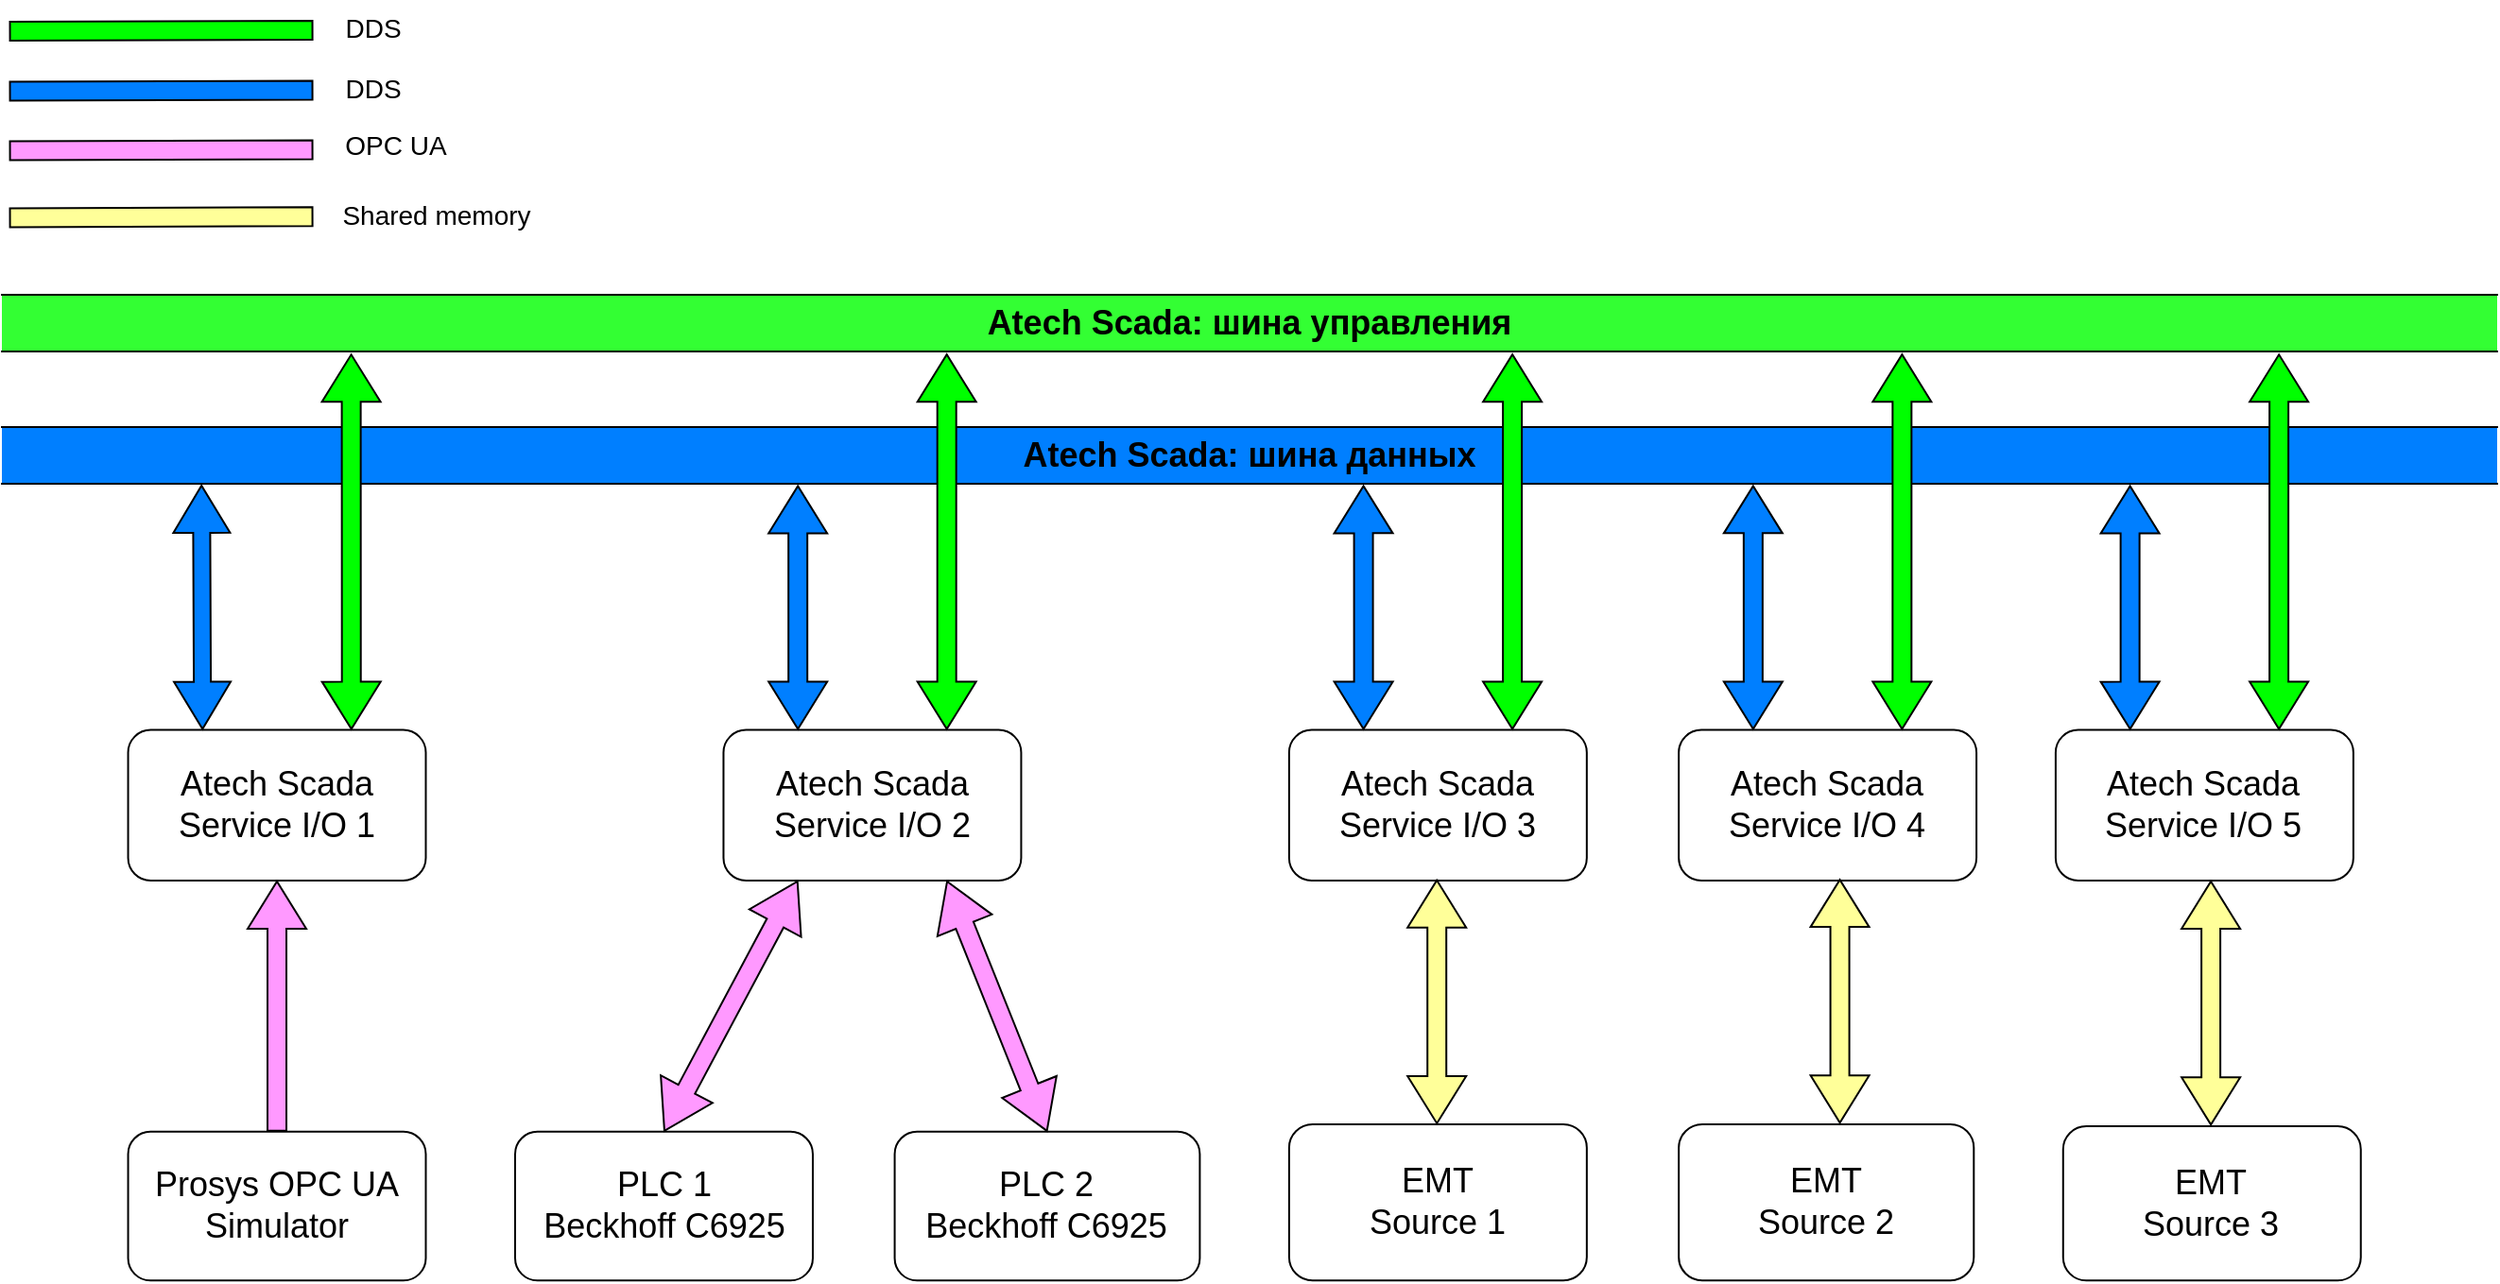 <mxfile version="20.6.2" type="device" pages="2"><diagram id="GIO4eHxti_OrlCCV1x_l" name="Страница 1"><mxGraphModel dx="2561" dy="812" grid="1" gridSize="3.937" guides="1" tooltips="1" connect="1" arrows="1" fold="1" page="1" pageScale="1" pageWidth="1169" pageHeight="827" math="0" shadow="0"><root><mxCell id="0"/><mxCell id="1" parent="0"/><mxCell id="gLrJ3wOfUvz4uq56VO5c-2" value="&lt;span style=&quot;font-size: 18px;&quot;&gt;&lt;b&gt;Atech Scada: шина данных&lt;/b&gt;&lt;/span&gt;" style="shape=partialRectangle;whiteSpace=wrap;html=1;left=0;right=0;fillColor=#007FFF;" parent="1" vertex="1"><mxGeometry x="-240" y="320" width="1320" height="30" as="geometry"/></mxCell><mxCell id="gLrJ3wOfUvz4uq56VO5c-3" value="&lt;font style=&quot;font-size: 18px;&quot;&gt;&lt;b&gt;Atech Scada: шина управления&lt;/b&gt;&lt;/font&gt;" style="shape=partialRectangle;whiteSpace=wrap;html=1;left=0;right=0;fillColor=#33FF33;" parent="1" vertex="1"><mxGeometry x="-240" y="250" width="1320" height="30" as="geometry"/></mxCell><mxCell id="gLrJ3wOfUvz4uq56VO5c-4" value="Prosys OPC UA Simulator" style="rounded=1;whiteSpace=wrap;html=1;fontSize=18;fillColor=#FFFFFF;" parent="1" vertex="1"><mxGeometry x="-173.23" y="692.91" width="157.48" height="78.74" as="geometry"/></mxCell><mxCell id="gLrJ3wOfUvz4uq56VO5c-6" value="PLC 1&lt;br&gt;Beckhoff C6925" style="rounded=1;whiteSpace=wrap;html=1;fontSize=18;fillColor=#FFFFFF;" parent="1" vertex="1"><mxGeometry x="31.5" y="692.91" width="157.48" height="78.74" as="geometry"/></mxCell><mxCell id="gLrJ3wOfUvz4uq56VO5c-7" value="PLC 2&lt;br&gt;Beckhoff C6925" style="rounded=1;whiteSpace=wrap;html=1;fontSize=18;fillColor=#FFFFFF;" parent="1" vertex="1"><mxGeometry x="232.29" y="692.91" width="161.41" height="78.74" as="geometry"/></mxCell><mxCell id="gLrJ3wOfUvz4uq56VO5c-8" value="EMT &lt;br&gt;Source 1" style="rounded=1;whiteSpace=wrap;html=1;fontSize=18;fillColor=#FFFFFF;" parent="1" vertex="1"><mxGeometry x="440.94" y="688.98" width="157.48" height="82.67" as="geometry"/></mxCell><mxCell id="gLrJ3wOfUvz4uq56VO5c-12" value="Atech Scada&lt;br&gt;Service I/O 1" style="rounded=1;whiteSpace=wrap;html=1;fontSize=18;fillColor=#FFFFFF;" parent="1" vertex="1"><mxGeometry x="-173.23" y="480.31" width="157.48" height="79.69" as="geometry"/></mxCell><mxCell id="gLrJ3wOfUvz4uq56VO5c-13" value="Atech Scada&lt;br&gt;Service I/O 2" style="rounded=1;whiteSpace=wrap;html=1;fontSize=18;fillColor=#FFFFFF;" parent="1" vertex="1"><mxGeometry x="141.73" y="480.31" width="157.48" height="79.69" as="geometry"/></mxCell><mxCell id="gLrJ3wOfUvz4uq56VO5c-37" value="EMT &lt;br&gt;Source 2" style="rounded=1;whiteSpace=wrap;html=1;fontSize=18;fillColor=#FFFFFF;" parent="1" vertex="1"><mxGeometry x="647.07" y="688.98" width="156.08" height="82.67" as="geometry"/></mxCell><mxCell id="gLrJ3wOfUvz4uq56VO5c-38" value="EMT &lt;br&gt;Source 3" style="rounded=1;whiteSpace=wrap;html=1;fontSize=18;fillColor=#FFFFFF;" parent="1" vertex="1"><mxGeometry x="850.39" y="690" width="157.48" height="81.65" as="geometry"/></mxCell><mxCell id="gLrJ3wOfUvz4uq56VO5c-41" value="" style="shape=flexArrow;endArrow=classic;startArrow=classic;html=1;rounded=0;fontSize=6;startSize=8;endSize=8;exitX=0.25;exitY=0;exitDx=0;exitDy=0;fillColor=#007FFF;entryX=0.08;entryY=1.016;entryDx=0;entryDy=0;entryPerimeter=0;strokeWidth=1;width=9;" parent="1" source="gLrJ3wOfUvz4uq56VO5c-12" target="gLrJ3wOfUvz4uq56VO5c-2" edge="1"><mxGeometry width="100" height="100" relative="1" as="geometry"><mxPoint x="-27.56" y="682.68" as="sourcePoint"/><mxPoint x="-134" y="382" as="targetPoint"/></mxGeometry></mxCell><mxCell id="gLrJ3wOfUvz4uq56VO5c-42" value="" style="shape=flexArrow;endArrow=classic;startArrow=classic;html=1;rounded=0;fontSize=8;startSize=8;endSize=8;exitX=0.25;exitY=0;exitDx=0;exitDy=0;fillColor=#007FFF;entryX=0.319;entryY=1.023;entryDx=0;entryDy=0;entryPerimeter=0;" parent="1" source="gLrJ3wOfUvz4uq56VO5c-13" target="gLrJ3wOfUvz4uq56VO5c-2" edge="1"><mxGeometry width="100" height="100" relative="1" as="geometry"><mxPoint x="193.457" y="478.827" as="sourcePoint"/><mxPoint x="192.917" y="348.997" as="targetPoint"/></mxGeometry></mxCell><mxCell id="gLrJ3wOfUvz4uq56VO5c-46" value="" style="shape=flexArrow;endArrow=classic;startArrow=classic;html=1;rounded=0;fontSize=8;startSize=8;endSize=8;exitX=0.75;exitY=0;exitDx=0;exitDy=0;fillColor=#00ff00;entryX=0.14;entryY=1.038;entryDx=0;entryDy=0;entryPerimeter=0;" parent="1" source="gLrJ3wOfUvz4uq56VO5c-12" target="gLrJ3wOfUvz4uq56VO5c-3" edge="1"><mxGeometry width="100" height="100" relative="1" as="geometry"><mxPoint x="-58.513" y="480.307" as="sourcePoint"/><mxPoint x="-59.053" y="350.477" as="targetPoint"/></mxGeometry></mxCell><mxCell id="gLrJ3wOfUvz4uq56VO5c-54" value="" style="shape=flexArrow;endArrow=classic;startArrow=classic;html=1;rounded=0;fontSize=8;startSize=8;endSize=8;exitX=0.75;exitY=0;exitDx=0;exitDy=0;fillColor=#00ff00;entryX=0.14;entryY=1.038;entryDx=0;entryDy=0;entryPerimeter=0;" parent="1" source="gLrJ3wOfUvz4uq56VO5c-13" edge="1"><mxGeometry width="100" height="100" relative="1" as="geometry"><mxPoint x="259.927" y="480.307" as="sourcePoint"/><mxPoint x="259.847" y="281.137" as="targetPoint"/></mxGeometry></mxCell><mxCell id="gLrJ3wOfUvz4uq56VO5c-55" value="Atech Scada&lt;br&gt;Service I/O 3" style="rounded=1;whiteSpace=wrap;html=1;fontSize=18;fillColor=#FFFFFF;" parent="1" vertex="1"><mxGeometry x="440.937" y="480.307" width="157.48" height="79.69" as="geometry"/></mxCell><mxCell id="gLrJ3wOfUvz4uq56VO5c-56" value="" style="shape=flexArrow;endArrow=classic;startArrow=classic;html=1;rounded=0;fontSize=8;startSize=8;endSize=8;exitX=0.25;exitY=0;exitDx=0;exitDy=0;fillColor=#007FFF;entryX=0.319;entryY=1.023;entryDx=0;entryDy=0;entryPerimeter=0;" parent="1" source="gLrJ3wOfUvz4uq56VO5c-55" edge="1"><mxGeometry width="100" height="100" relative="1" as="geometry"><mxPoint x="492.664" y="478.824" as="sourcePoint"/><mxPoint x="480.287" y="350.687" as="targetPoint"/></mxGeometry></mxCell><mxCell id="gLrJ3wOfUvz4uq56VO5c-57" value="" style="shape=flexArrow;endArrow=classic;startArrow=classic;html=1;rounded=0;fontSize=8;startSize=8;endSize=8;exitX=0.75;exitY=0;exitDx=0;exitDy=0;fillColor=#00ff00;entryX=0.14;entryY=1.038;entryDx=0;entryDy=0;entryPerimeter=0;" parent="1" source="gLrJ3wOfUvz4uq56VO5c-55" edge="1"><mxGeometry width="100" height="100" relative="1" as="geometry"><mxPoint x="559.134" y="480.304" as="sourcePoint"/><mxPoint x="559.054" y="281.134" as="targetPoint"/></mxGeometry></mxCell><mxCell id="gLrJ3wOfUvz4uq56VO5c-58" value="Atech Scada&lt;br&gt;Service I/O 4" style="rounded=1;whiteSpace=wrap;html=1;fontSize=18;fillColor=#FFFFFF;" parent="1" vertex="1"><mxGeometry x="647.064" y="480.304" width="157.48" height="79.69" as="geometry"/></mxCell><mxCell id="gLrJ3wOfUvz4uq56VO5c-59" value="" style="shape=flexArrow;endArrow=classic;startArrow=classic;html=1;rounded=0;fontSize=8;startSize=8;endSize=8;exitX=0.25;exitY=0;exitDx=0;exitDy=0;fillColor=#007FFF;entryX=0.319;entryY=1.023;entryDx=0;entryDy=0;entryPerimeter=0;" parent="1" source="gLrJ3wOfUvz4uq56VO5c-58" edge="1"><mxGeometry width="100" height="100" relative="1" as="geometry"><mxPoint x="698.791" y="478.821" as="sourcePoint"/><mxPoint x="686.414" y="350.684" as="targetPoint"/></mxGeometry></mxCell><mxCell id="gLrJ3wOfUvz4uq56VO5c-60" value="" style="shape=flexArrow;endArrow=classic;startArrow=classic;html=1;rounded=0;fontSize=8;startSize=8;endSize=8;exitX=0.75;exitY=0;exitDx=0;exitDy=0;fillColor=#00ff00;entryX=0.14;entryY=1.038;entryDx=0;entryDy=0;entryPerimeter=0;" parent="1" source="gLrJ3wOfUvz4uq56VO5c-58" edge="1"><mxGeometry width="100" height="100" relative="1" as="geometry"><mxPoint x="765.261" y="480.301" as="sourcePoint"/><mxPoint x="765.181" y="281.131" as="targetPoint"/></mxGeometry></mxCell><mxCell id="gLrJ3wOfUvz4uq56VO5c-61" value="Atech Scada&lt;br&gt;Service I/O 5" style="rounded=1;whiteSpace=wrap;html=1;fontSize=18;fillColor=#FFFFFF;" parent="1" vertex="1"><mxGeometry x="846.451" y="480.311" width="157.48" height="79.69" as="geometry"/></mxCell><mxCell id="gLrJ3wOfUvz4uq56VO5c-62" value="" style="shape=flexArrow;endArrow=classic;startArrow=classic;html=1;rounded=0;fontSize=8;startSize=8;endSize=8;exitX=0.25;exitY=0;exitDx=0;exitDy=0;fillColor=#007FFF;entryX=0.319;entryY=1.023;entryDx=0;entryDy=0;entryPerimeter=0;" parent="1" source="gLrJ3wOfUvz4uq56VO5c-61" edge="1"><mxGeometry width="100" height="100" relative="1" as="geometry"><mxPoint x="898.178" y="478.828" as="sourcePoint"/><mxPoint x="885.801" y="350.691" as="targetPoint"/></mxGeometry></mxCell><mxCell id="gLrJ3wOfUvz4uq56VO5c-63" value="" style="shape=flexArrow;endArrow=classic;startArrow=classic;html=1;rounded=0;fontSize=8;startSize=8;endSize=8;exitX=0.75;exitY=0;exitDx=0;exitDy=0;fillColor=#00ff00;entryX=0.14;entryY=1.038;entryDx=0;entryDy=0;entryPerimeter=0;" parent="1" source="gLrJ3wOfUvz4uq56VO5c-61" edge="1"><mxGeometry width="100" height="100" relative="1" as="geometry"><mxPoint x="964.648" y="480.308" as="sourcePoint"/><mxPoint x="964.568" y="281.138" as="targetPoint"/></mxGeometry></mxCell><mxCell id="gLrJ3wOfUvz4uq56VO5c-64" value="" style="shape=flexArrow;endArrow=classic;startArrow=classic;html=1;rounded=0;fontSize=8;startSize=8;endSize=8;exitX=0.25;exitY=0;exitDx=0;exitDy=0;fillColor=#FFFF99;entryX=0.319;entryY=1.023;entryDx=0;entryDy=0;entryPerimeter=0;" parent="1" edge="1"><mxGeometry width="100" height="100" relative="1" as="geometry"><mxPoint x="519.114" y="688.974" as="sourcePoint"/><mxPoint x="519.094" y="559.354" as="targetPoint"/></mxGeometry></mxCell><mxCell id="gLrJ3wOfUvz4uq56VO5c-65" value="" style="shape=flexArrow;endArrow=classic;startArrow=classic;html=1;rounded=0;fontSize=8;startSize=8;endSize=8;exitX=0.25;exitY=0;exitDx=0;exitDy=0;fillColor=#FFFF99;entryX=0.319;entryY=1.023;entryDx=0;entryDy=0;entryPerimeter=0;" parent="1" edge="1"><mxGeometry width="100" height="100" relative="1" as="geometry"><mxPoint x="732.301" y="688.671" as="sourcePoint"/><mxPoint x="732.281" y="559.051" as="targetPoint"/></mxGeometry></mxCell><mxCell id="gLrJ3wOfUvz4uq56VO5c-66" value="" style="shape=flexArrow;endArrow=classic;startArrow=classic;html=1;rounded=0;fontSize=8;startSize=8;endSize=8;exitX=0.25;exitY=0;exitDx=0;exitDy=0;fillColor=#FFFF99;entryX=0.319;entryY=1.023;entryDx=0;entryDy=0;entryPerimeter=0;" parent="1" edge="1"><mxGeometry width="100" height="100" relative="1" as="geometry"><mxPoint x="928.568" y="689.618" as="sourcePoint"/><mxPoint x="928.548" y="559.998" as="targetPoint"/></mxGeometry></mxCell><mxCell id="gLrJ3wOfUvz4uq56VO5c-67" value="" style="shape=flexArrow;endArrow=classic;startArrow=classic;html=1;rounded=0;fontSize=8;startSize=8;endSize=8;exitX=0.5;exitY=0;exitDx=0;exitDy=0;fillColor=#FF99FF;entryX=0.25;entryY=1;entryDx=0;entryDy=0;" parent="1" source="gLrJ3wOfUvz4uq56VO5c-6" target="gLrJ3wOfUvz4uq56VO5c-13" edge="1"><mxGeometry width="100" height="100" relative="1" as="geometry"><mxPoint x="110.001" y="692.911" as="sourcePoint"/><mxPoint x="109.981" y="563.291" as="targetPoint"/></mxGeometry></mxCell><mxCell id="gLrJ3wOfUvz4uq56VO5c-68" value="" style="shape=flexArrow;endArrow=classic;startArrow=classic;html=1;rounded=0;fontSize=8;startSize=8;endSize=8;exitX=0.5;exitY=0;exitDx=0;exitDy=0;fillColor=#FF99FF;entryX=0.75;entryY=1;entryDx=0;entryDy=0;" parent="1" source="gLrJ3wOfUvz4uq56VO5c-7" target="gLrJ3wOfUvz4uq56VO5c-13" edge="1"><mxGeometry width="100" height="100" relative="1" as="geometry"><mxPoint x="216.537" y="703.777" as="sourcePoint"/><mxPoint x="287.397" y="570.867" as="targetPoint"/></mxGeometry></mxCell><mxCell id="gLrJ3wOfUvz4uq56VO5c-69" value="" style="shape=flexArrow;endArrow=block;startArrow=none;html=1;rounded=0;fontSize=8;startSize=8;endSize=8;exitX=0.5;exitY=0;exitDx=0;exitDy=0;fillColor=#FF99FF;entryX=0.5;entryY=1;entryDx=0;entryDy=0;endFill=0;startFill=0;" parent="1" source="gLrJ3wOfUvz4uq56VO5c-4" target="gLrJ3wOfUvz4uq56VO5c-12" edge="1"><mxGeometry width="100" height="100" relative="1" as="geometry"><mxPoint x="-145.673" y="696.847" as="sourcePoint"/><mxPoint x="-74.813" y="563.937" as="targetPoint"/></mxGeometry></mxCell><mxCell id="gLrJ3wOfUvz4uq56VO5c-70" value="" style="endArrow=none;html=1;rounded=0;labelBackgroundColor=default;strokeColor=default;strokeWidth=1;fontFamily=Helvetica;fontSize=6;fontColor=default;startSize=8;endSize=8;fillColor=#00FF00;shape=flexArrow;curved=1;" parent="1" edge="1"><mxGeometry width="50" height="50" relative="1" as="geometry"><mxPoint x="-236.22" y="110.54" as="sourcePoint"/><mxPoint x="-75.22" y="110" as="targetPoint"/></mxGeometry></mxCell><mxCell id="gLrJ3wOfUvz4uq56VO5c-71" value="" style="endArrow=none;html=1;rounded=0;labelBackgroundColor=default;strokeColor=default;strokeWidth=1;fontFamily=Helvetica;fontSize=6;fontColor=default;startSize=8;endSize=8;fillColor=#007FFF;shape=flexArrow;curved=1;" parent="1" edge="1"><mxGeometry width="50" height="50" relative="1" as="geometry"><mxPoint x="-236.223" y="142.267" as="sourcePoint"/><mxPoint x="-75.223" y="141.727" as="targetPoint"/></mxGeometry></mxCell><mxCell id="gLrJ3wOfUvz4uq56VO5c-72" value="" style="endArrow=none;html=1;rounded=0;labelBackgroundColor=default;strokeColor=default;strokeWidth=1;fontFamily=Helvetica;fontSize=6;fontColor=default;startSize=8;endSize=8;fillColor=#FF99FF;shape=flexArrow;curved=1;" parent="1" edge="1"><mxGeometry width="50" height="50" relative="1" as="geometry"><mxPoint x="-236.216" y="173.764" as="sourcePoint"/><mxPoint x="-75.216" y="173.224" as="targetPoint"/></mxGeometry></mxCell><mxCell id="gLrJ3wOfUvz4uq56VO5c-73" value="" style="endArrow=none;html=1;rounded=0;labelBackgroundColor=default;strokeColor=default;strokeWidth=1;fontFamily=Helvetica;fontSize=6;fontColor=default;startSize=8;endSize=8;fillColor=#FFFF99;shape=flexArrow;curved=1;" parent="1" edge="1"><mxGeometry width="50" height="50" relative="1" as="geometry"><mxPoint x="-236.219" y="209.201" as="sourcePoint"/><mxPoint x="-75.219" y="208.661" as="targetPoint"/></mxGeometry></mxCell><mxCell id="gLrJ3wOfUvz4uq56VO5c-74" value="&lt;font style=&quot;font-size: 14px;&quot;&gt;DDS&amp;nbsp;&lt;/font&gt;" style="text;html=1;strokeColor=none;fillColor=none;align=center;verticalAlign=middle;whiteSpace=wrap;rounded=0;fontFamily=Helvetica;fontSize=6;fontColor=default;" parent="1" vertex="1"><mxGeometry x="-66.93" y="94.49" width="51.18" height="30" as="geometry"/></mxCell><mxCell id="gLrJ3wOfUvz4uq56VO5c-75" value="&lt;font style=&quot;font-size: 14px;&quot;&gt;DDS&amp;nbsp;&lt;/font&gt;" style="text;html=1;strokeColor=none;fillColor=none;align=center;verticalAlign=middle;whiteSpace=wrap;rounded=0;fontFamily=Helvetica;fontSize=6;fontColor=default;" parent="1" vertex="1"><mxGeometry x="-66.93" y="125.99" width="51.19" height="30" as="geometry"/></mxCell><mxCell id="gLrJ3wOfUvz4uq56VO5c-76" value="&lt;font style=&quot;font-size: 14px;&quot;&gt;OPC UA&lt;/font&gt;" style="text;html=1;strokeColor=none;fillColor=none;align=center;verticalAlign=middle;whiteSpace=wrap;rounded=0;fontFamily=Helvetica;fontSize=6;fontColor=default;" parent="1" vertex="1"><mxGeometry x="-66.936" y="155.984" width="70.87" height="30" as="geometry"/></mxCell><mxCell id="gLrJ3wOfUvz4uq56VO5c-78" value="&lt;span style=&quot;font-size: 14px;&quot;&gt;Shared memory&lt;/span&gt;" style="text;html=1;strokeColor=none;fillColor=none;align=center;verticalAlign=middle;whiteSpace=wrap;rounded=0;fontFamily=Helvetica;fontSize=6;fontColor=default;" parent="1" vertex="1"><mxGeometry x="-66.94" y="192.91" width="114.18" height="30" as="geometry"/></mxCell></root></mxGraphModel></diagram><diagram id="7vE0bQIJ-I6CIij02DRh" name="Страница 2"><mxGraphModel dx="1726" dy="325" grid="1" gridSize="10" guides="1" tooltips="1" connect="1" arrows="1" fold="1" page="1" pageScale="1" pageWidth="1169" pageHeight="827" math="0" shadow="0"><root><mxCell id="0"/><mxCell id="1" parent="0"/><mxCell id="AaAnsSUXCYOBgaNR5zO2-1" value="&lt;span style=&quot;font-size: 18px;&quot;&gt;&lt;b&gt;Atech Scada: шина данных&lt;/b&gt;&lt;/span&gt;" style="shape=partialRectangle;whiteSpace=wrap;html=1;left=0;right=0;fillColor=#007FFF;" parent="1" vertex="1"><mxGeometry x="-240" y="320" width="680" height="30" as="geometry"/></mxCell><mxCell id="AaAnsSUXCYOBgaNR5zO2-3" value="Симулятор ЭМТ" style="rounded=1;whiteSpace=wrap;html=1;fontSize=18;fillColor=#FFFFFF;" parent="1" vertex="1"><mxGeometry x="-173.22" y="580" width="157.48" height="78.74" as="geometry"/></mxCell><mxCell id="AaAnsSUXCYOBgaNR5zO2-7" value="Шлюз" style="rounded=1;whiteSpace=wrap;html=1;fontSize=18;fillColor=#FFFFFF;" parent="1" vertex="1"><mxGeometry x="-173.23" y="440" width="157.48" height="79.69" as="geometry"/></mxCell><mxCell id="AaAnsSUXCYOBgaNR5zO2-11" value="" style="shape=flexArrow;endArrow=classic;startArrow=classic;html=1;rounded=0;fontSize=6;startSize=8;endSize=8;exitX=0.25;exitY=0;exitDx=0;exitDy=0;fillColor=#007FFF;entryX=0.156;entryY=1;entryDx=0;entryDy=0;entryPerimeter=0;strokeWidth=1;width=9;" parent="1" source="AaAnsSUXCYOBgaNR5zO2-7" target="AaAnsSUXCYOBgaNR5zO2-1" edge="1"><mxGeometry width="100" height="100" relative="1" as="geometry"><mxPoint x="-27.56" y="682.68" as="sourcePoint"/><mxPoint x="-134" y="382" as="targetPoint"/></mxGeometry></mxCell><mxCell id="AaAnsSUXCYOBgaNR5zO2-12" value="" style="shape=flexArrow;endArrow=classic;startArrow=classic;html=1;rounded=0;fontSize=8;startSize=8;endSize=8;fillColor=#007FFF;" parent="1" edge="1"><mxGeometry width="100" height="100" relative="1" as="geometry"><mxPoint x="240" y="350" as="sourcePoint"/><mxPoint x="240" y="440" as="targetPoint"/></mxGeometry></mxCell><mxCell id="AaAnsSUXCYOBgaNR5zO2-13" value="" style="shape=flexArrow;endArrow=classic;startArrow=classic;html=1;rounded=0;fontSize=8;startSize=8;endSize=8;exitX=0.734;exitY=-0.008;exitDx=0;exitDy=0;fillColor=#00ff00;entryX=0.267;entryY=1.031;entryDx=0;entryDy=0;exitPerimeter=0;entryPerimeter=0;" parent="1" source="AaAnsSUXCYOBgaNR5zO2-7" target="AaAnsSUXCYOBgaNR5zO2-2" edge="1"><mxGeometry width="100" height="100" relative="1" as="geometry"><mxPoint x="-58.513" y="480.307" as="sourcePoint"/><mxPoint x="-59.053" y="350.477" as="targetPoint"/></mxGeometry></mxCell><mxCell id="AaAnsSUXCYOBgaNR5zO2-14" value="" style="shape=flexArrow;endArrow=classic;startArrow=classic;html=1;rounded=0;fontSize=8;startSize=8;endSize=8;fillColor=#00ff00;" parent="1" edge="1" source="L-xqV987c0vxTmI7WtOY-2"><mxGeometry width="100" height="100" relative="1" as="geometry"><mxPoint x="309.8" y="280.48" as="sourcePoint"/><mxPoint x="310" y="440" as="targetPoint"/></mxGeometry></mxCell><mxCell id="AaAnsSUXCYOBgaNR5zO2-29" value="" style="shape=flexArrow;endArrow=block;startArrow=none;html=1;rounded=0;fontSize=8;startSize=8;endSize=8;exitX=0.5;exitY=0;exitDx=0;exitDy=0;fillColor=#FFFF99;entryX=0.5;entryY=1;entryDx=0;entryDy=0;endFill=0;startFill=0;" parent="1" source="AaAnsSUXCYOBgaNR5zO2-3" target="AaAnsSUXCYOBgaNR5zO2-7" edge="1"><mxGeometry width="100" height="100" relative="1" as="geometry"><mxPoint x="-145.673" y="696.847" as="sourcePoint"/><mxPoint x="-74.813" y="563.937" as="targetPoint"/></mxGeometry></mxCell><mxCell id="AaAnsSUXCYOBgaNR5zO2-30" value="" style="endArrow=none;html=1;rounded=0;labelBackgroundColor=default;strokeColor=default;strokeWidth=1;fontFamily=Helvetica;fontSize=6;fontColor=default;startSize=8;endSize=8;fillColor=#00FF00;shape=flexArrow;curved=1;" parent="1" edge="1"><mxGeometry width="50" height="50" relative="1" as="geometry"><mxPoint x="-240.0" y="96.05" as="sourcePoint"/><mxPoint x="-79.0" y="95.51" as="targetPoint"/></mxGeometry></mxCell><mxCell id="AaAnsSUXCYOBgaNR5zO2-31" value="" style="endArrow=none;html=1;rounded=0;labelBackgroundColor=default;strokeColor=default;strokeWidth=1;fontFamily=Helvetica;fontSize=6;fontColor=default;startSize=8;endSize=8;fillColor=#007FFF;shape=flexArrow;curved=1;" parent="1" edge="1"><mxGeometry width="50" height="50" relative="1" as="geometry"><mxPoint x="-240.003" y="127.777" as="sourcePoint"/><mxPoint x="-79.003" y="127.237" as="targetPoint"/></mxGeometry></mxCell><mxCell id="AaAnsSUXCYOBgaNR5zO2-33" value="" style="endArrow=none;html=1;rounded=0;labelBackgroundColor=default;strokeColor=default;strokeWidth=1;fontFamily=Helvetica;fontSize=6;fontColor=default;startSize=8;endSize=8;fillColor=#FFFF99;shape=flexArrow;curved=1;" parent="1" edge="1"><mxGeometry width="50" height="50" relative="1" as="geometry"><mxPoint x="-239.999" y="161.801" as="sourcePoint"/><mxPoint x="-78.999" y="161.261" as="targetPoint"/></mxGeometry></mxCell><mxCell id="AaAnsSUXCYOBgaNR5zO2-34" value="&lt;font style=&quot;font-size: 14px;&quot;&gt;DDS&amp;nbsp;&lt;/font&gt;" style="text;html=1;strokeColor=none;fillColor=none;align=center;verticalAlign=middle;whiteSpace=wrap;rounded=0;fontFamily=Helvetica;fontSize=6;fontColor=default;" parent="1" vertex="1"><mxGeometry x="-70.71" y="80" width="51.18" height="30" as="geometry"/></mxCell><mxCell id="AaAnsSUXCYOBgaNR5zO2-35" value="&lt;font style=&quot;font-size: 14px;&quot;&gt;DDS&amp;nbsp;&lt;/font&gt;" style="text;html=1;strokeColor=none;fillColor=none;align=center;verticalAlign=middle;whiteSpace=wrap;rounded=0;fontFamily=Helvetica;fontSize=6;fontColor=default;" parent="1" vertex="1"><mxGeometry x="-70.71" y="111.5" width="51.19" height="30" as="geometry"/></mxCell><mxCell id="AaAnsSUXCYOBgaNR5zO2-37" value="&lt;span style=&quot;font-size: 14px;&quot;&gt;Shared memory&lt;/span&gt;" style="text;html=1;strokeColor=none;fillColor=none;align=center;verticalAlign=middle;whiteSpace=wrap;rounded=0;fontFamily=Helvetica;fontSize=6;fontColor=default;" parent="1" vertex="1"><mxGeometry x="-70.72" y="145.51" width="114.18" height="30" as="geometry"/></mxCell><mxCell id="AaAnsSUXCYOBgaNR5zO2-38" value="Сервис оповещения" style="rounded=1;whiteSpace=wrap;html=1;fontSize=18;fillColor=#FFFFFF;" parent="1" vertex="1"><mxGeometry x="200.0" y="440.95" width="157.48" height="78.74" as="geometry"/></mxCell><mxCell id="AaAnsSUXCYOBgaNR5zO2-39" value="Postman" style="rounded=1;whiteSpace=wrap;html=1;fontSize=18;fillColor=#FFFFFF;" parent="1" vertex="1"><mxGeometry x="200.0" y="580" width="157.48" height="78.74" as="geometry"/></mxCell><mxCell id="AaAnsSUXCYOBgaNR5zO2-40" value="" style="shape=flexArrow;endArrow=block;startArrow=none;html=1;rounded=0;fontSize=8;startSize=8;endSize=8;exitX=0.5;exitY=1;exitDx=0;exitDy=0;fillColor=#FF99FF;entryX=0.5;entryY=0;entryDx=0;entryDy=0;endFill=0;startFill=0;" parent="1" source="AaAnsSUXCYOBgaNR5zO2-38" target="AaAnsSUXCYOBgaNR5zO2-39" edge="1"><mxGeometry width="100" height="100" relative="1" as="geometry"><mxPoint x="-34.48" y="590" as="sourcePoint"/><mxPoint x="-34.49" y="529.69" as="targetPoint"/></mxGeometry></mxCell><mxCell id="AaAnsSUXCYOBgaNR5zO2-41" value="" style="endArrow=none;html=1;rounded=0;labelBackgroundColor=default;strokeColor=default;strokeWidth=1;fontFamily=Helvetica;fontSize=6;fontColor=default;startSize=8;endSize=8;fillColor=#FF99FF;shape=flexArrow;curved=1;" parent="1" edge="1"><mxGeometry width="50" height="50" relative="1" as="geometry"><mxPoint x="-239.999" y="191.801" as="sourcePoint"/><mxPoint x="-78.999" y="191.261" as="targetPoint"/></mxGeometry></mxCell><mxCell id="AaAnsSUXCYOBgaNR5zO2-42" value="&lt;span style=&quot;font-size: 14px;&quot;&gt;&amp;nbsp; Websocket&lt;/span&gt;" style="text;html=1;strokeColor=none;fillColor=none;align=center;verticalAlign=middle;whiteSpace=wrap;rounded=0;fontFamily=Helvetica;fontSize=6;fontColor=default;" parent="1" vertex="1"><mxGeometry x="-70.71" y="175.51" width="80.71" height="30" as="geometry"/></mxCell><mxCell id="L-xqV987c0vxTmI7WtOY-4" value="" style="group" vertex="1" connectable="0" parent="1"><mxGeometry x="-240" y="250" width="680" height="50" as="geometry"/></mxCell><mxCell id="AaAnsSUXCYOBgaNR5zO2-2" value="&lt;font style=&quot;font-size: 18px;&quot;&gt;&lt;b&gt;Atech Scada: шина управления&lt;/b&gt;&lt;/font&gt;" style="shape=partialRectangle;whiteSpace=wrap;html=1;left=0;right=0;fillColor=#33FF33;" parent="L-xqV987c0vxTmI7WtOY-4" vertex="1"><mxGeometry width="680" height="30" as="geometry"/></mxCell><mxCell id="L-xqV987c0vxTmI7WtOY-2" value="" style="shape=waypoint;sketch=0;fillStyle=solid;size=6;pointerEvents=1;points=[];fillColor=none;resizable=0;rotatable=0;perimeter=centerPerimeter;snapToPoint=1;strokeColor=none;" vertex="1" parent="L-xqV987c0vxTmI7WtOY-4"><mxGeometry x="530" y="10" width="40" height="40" as="geometry"/></mxCell></root></mxGraphModel></diagram></mxfile>